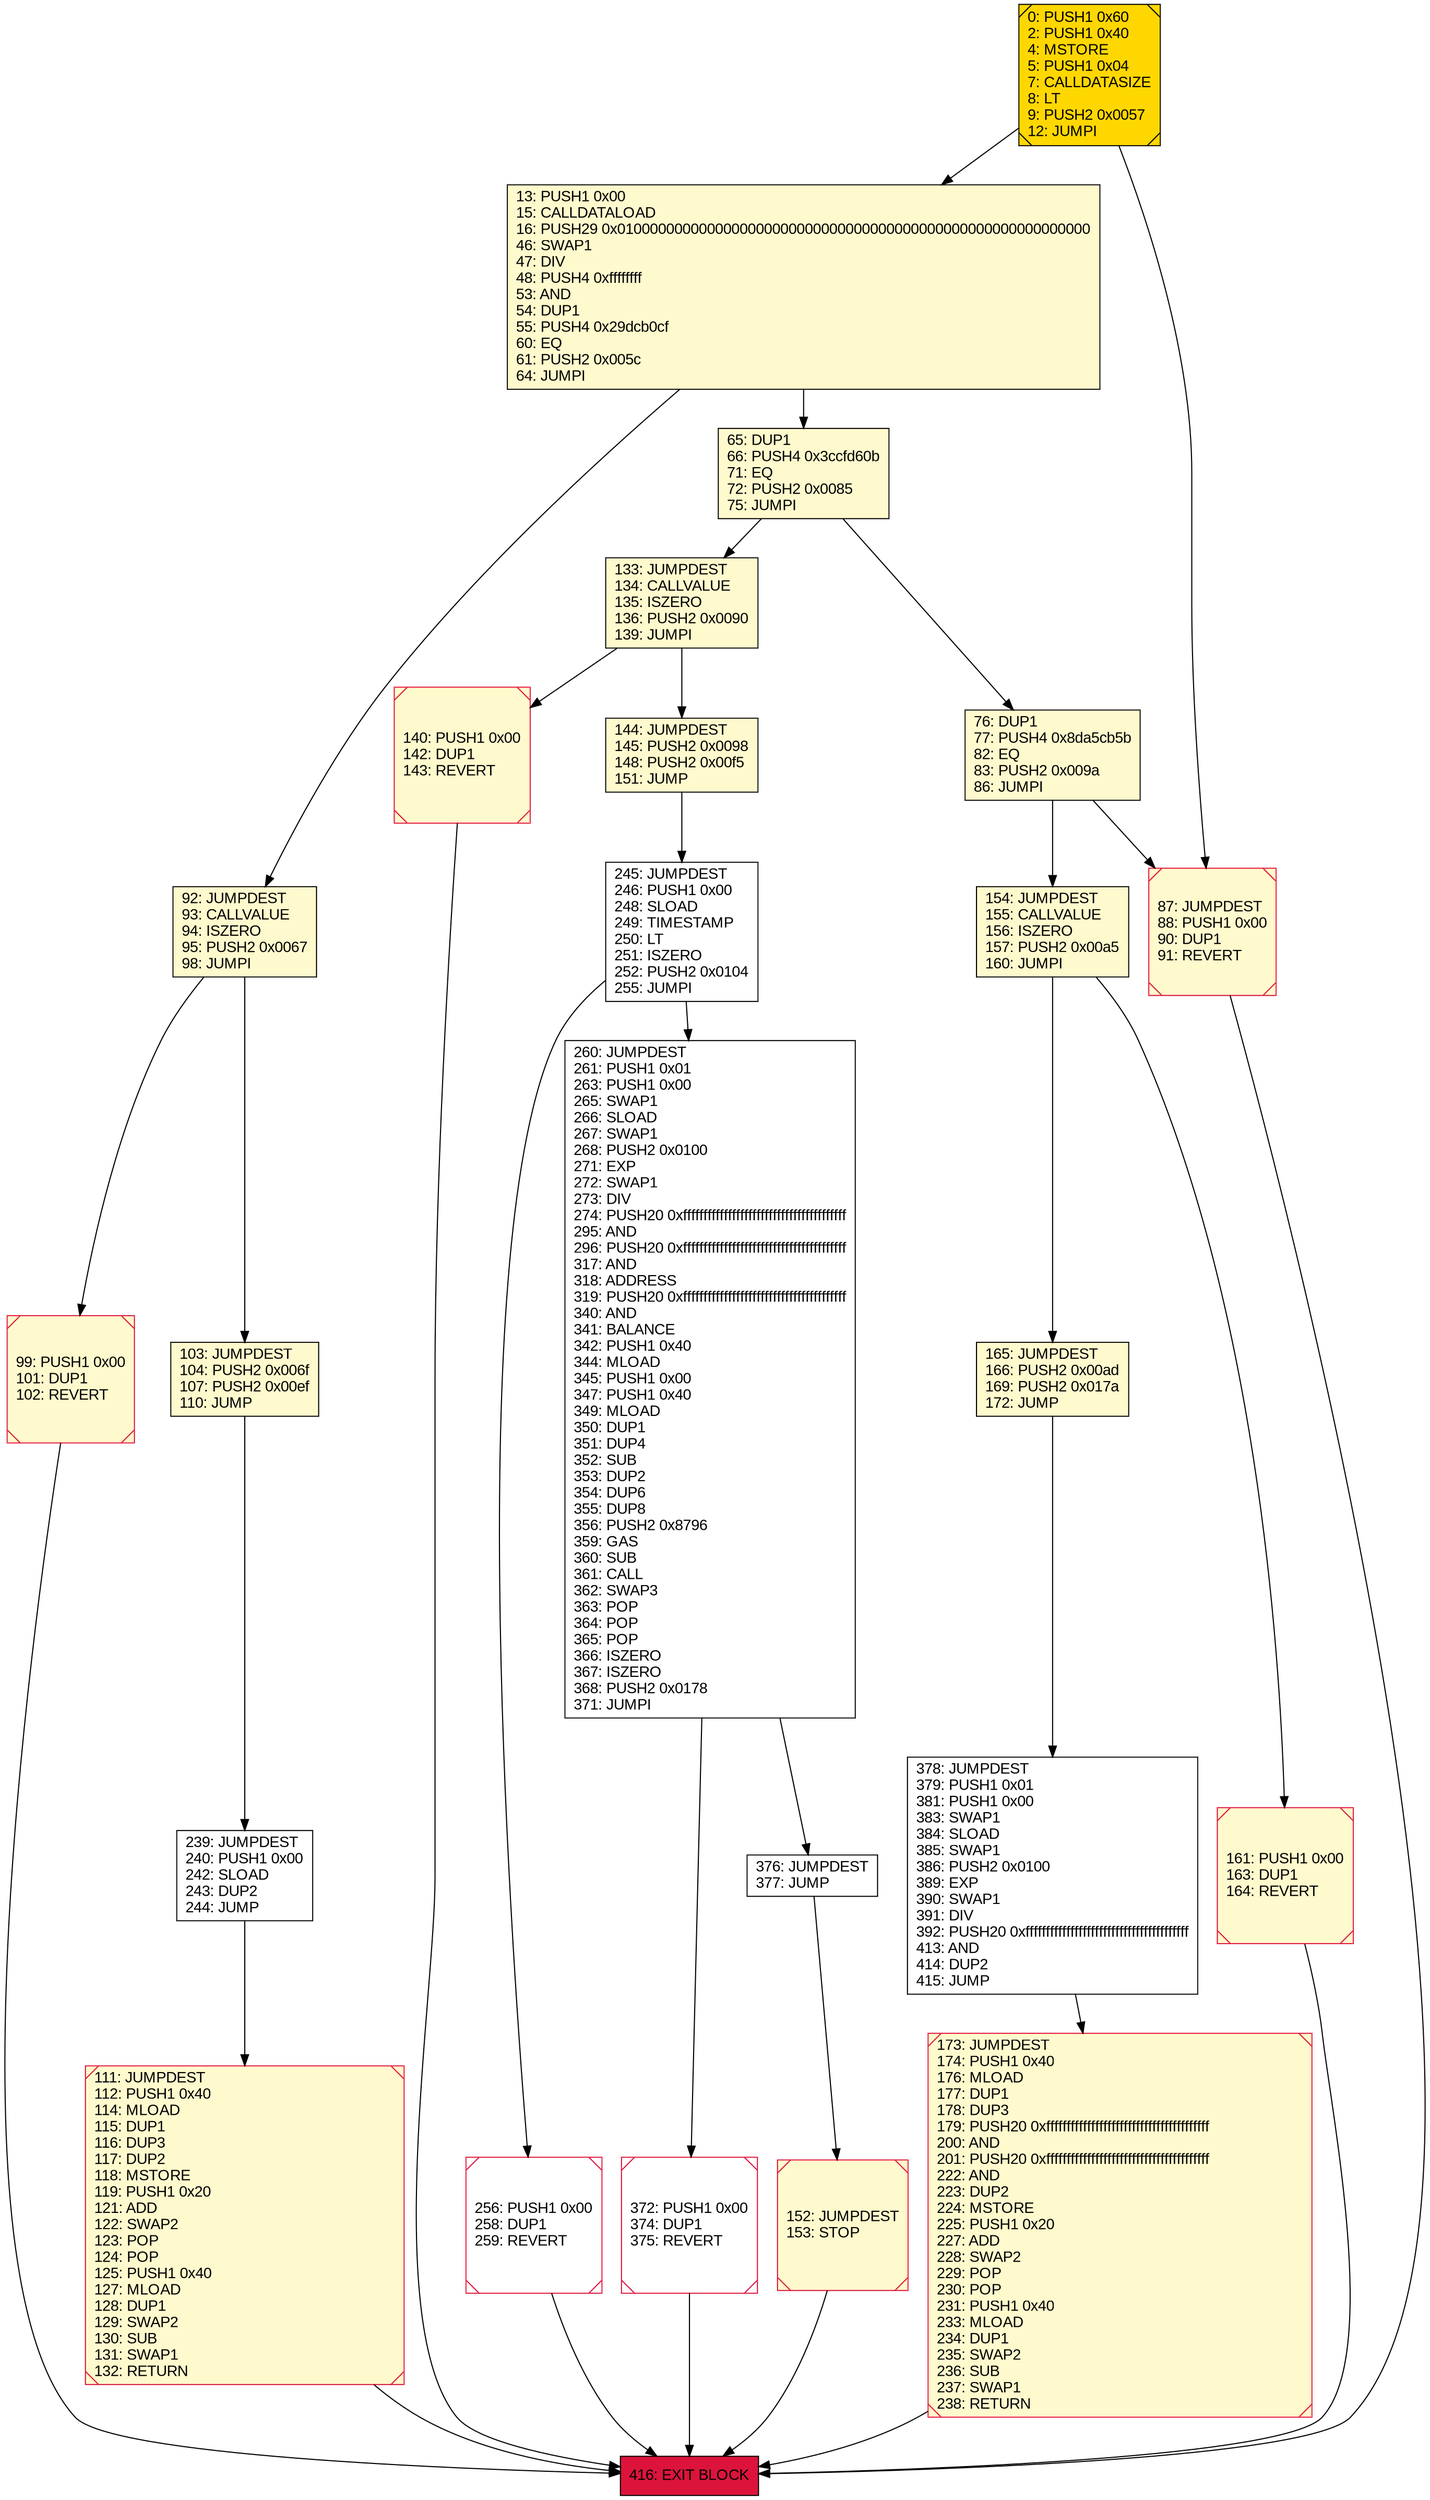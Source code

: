 digraph G {
bgcolor=transparent rankdir=UD;
node [shape=box style=filled color=black fillcolor=white fontname=arial fontcolor=black];
65 [label="65: DUP1\l66: PUSH4 0x3ccfd60b\l71: EQ\l72: PUSH2 0x0085\l75: JUMPI\l" fillcolor=lemonchiffon ];
161 [label="161: PUSH1 0x00\l163: DUP1\l164: REVERT\l" fillcolor=lemonchiffon shape=Msquare color=crimson ];
99 [label="99: PUSH1 0x00\l101: DUP1\l102: REVERT\l" fillcolor=lemonchiffon shape=Msquare color=crimson ];
152 [label="152: JUMPDEST\l153: STOP\l" fillcolor=lemonchiffon shape=Msquare color=crimson ];
376 [label="376: JUMPDEST\l377: JUMP\l" ];
13 [label="13: PUSH1 0x00\l15: CALLDATALOAD\l16: PUSH29 0x0100000000000000000000000000000000000000000000000000000000\l46: SWAP1\l47: DIV\l48: PUSH4 0xffffffff\l53: AND\l54: DUP1\l55: PUSH4 0x29dcb0cf\l60: EQ\l61: PUSH2 0x005c\l64: JUMPI\l" fillcolor=lemonchiffon ];
87 [label="87: JUMPDEST\l88: PUSH1 0x00\l90: DUP1\l91: REVERT\l" fillcolor=lemonchiffon shape=Msquare color=crimson ];
372 [label="372: PUSH1 0x00\l374: DUP1\l375: REVERT\l" shape=Msquare color=crimson ];
154 [label="154: JUMPDEST\l155: CALLVALUE\l156: ISZERO\l157: PUSH2 0x00a5\l160: JUMPI\l" fillcolor=lemonchiffon ];
103 [label="103: JUMPDEST\l104: PUSH2 0x006f\l107: PUSH2 0x00ef\l110: JUMP\l" fillcolor=lemonchiffon ];
111 [label="111: JUMPDEST\l112: PUSH1 0x40\l114: MLOAD\l115: DUP1\l116: DUP3\l117: DUP2\l118: MSTORE\l119: PUSH1 0x20\l121: ADD\l122: SWAP2\l123: POP\l124: POP\l125: PUSH1 0x40\l127: MLOAD\l128: DUP1\l129: SWAP2\l130: SUB\l131: SWAP1\l132: RETURN\l" fillcolor=lemonchiffon shape=Msquare color=crimson ];
144 [label="144: JUMPDEST\l145: PUSH2 0x0098\l148: PUSH2 0x00f5\l151: JUMP\l" fillcolor=lemonchiffon ];
133 [label="133: JUMPDEST\l134: CALLVALUE\l135: ISZERO\l136: PUSH2 0x0090\l139: JUMPI\l" fillcolor=lemonchiffon ];
239 [label="239: JUMPDEST\l240: PUSH1 0x00\l242: SLOAD\l243: DUP2\l244: JUMP\l" ];
416 [label="416: EXIT BLOCK\l" fillcolor=crimson ];
256 [label="256: PUSH1 0x00\l258: DUP1\l259: REVERT\l" shape=Msquare color=crimson ];
165 [label="165: JUMPDEST\l166: PUSH2 0x00ad\l169: PUSH2 0x017a\l172: JUMP\l" fillcolor=lemonchiffon ];
378 [label="378: JUMPDEST\l379: PUSH1 0x01\l381: PUSH1 0x00\l383: SWAP1\l384: SLOAD\l385: SWAP1\l386: PUSH2 0x0100\l389: EXP\l390: SWAP1\l391: DIV\l392: PUSH20 0xffffffffffffffffffffffffffffffffffffffff\l413: AND\l414: DUP2\l415: JUMP\l" ];
76 [label="76: DUP1\l77: PUSH4 0x8da5cb5b\l82: EQ\l83: PUSH2 0x009a\l86: JUMPI\l" fillcolor=lemonchiffon ];
140 [label="140: PUSH1 0x00\l142: DUP1\l143: REVERT\l" fillcolor=lemonchiffon shape=Msquare color=crimson ];
260 [label="260: JUMPDEST\l261: PUSH1 0x01\l263: PUSH1 0x00\l265: SWAP1\l266: SLOAD\l267: SWAP1\l268: PUSH2 0x0100\l271: EXP\l272: SWAP1\l273: DIV\l274: PUSH20 0xffffffffffffffffffffffffffffffffffffffff\l295: AND\l296: PUSH20 0xffffffffffffffffffffffffffffffffffffffff\l317: AND\l318: ADDRESS\l319: PUSH20 0xffffffffffffffffffffffffffffffffffffffff\l340: AND\l341: BALANCE\l342: PUSH1 0x40\l344: MLOAD\l345: PUSH1 0x00\l347: PUSH1 0x40\l349: MLOAD\l350: DUP1\l351: DUP4\l352: SUB\l353: DUP2\l354: DUP6\l355: DUP8\l356: PUSH2 0x8796\l359: GAS\l360: SUB\l361: CALL\l362: SWAP3\l363: POP\l364: POP\l365: POP\l366: ISZERO\l367: ISZERO\l368: PUSH2 0x0178\l371: JUMPI\l" ];
92 [label="92: JUMPDEST\l93: CALLVALUE\l94: ISZERO\l95: PUSH2 0x0067\l98: JUMPI\l" fillcolor=lemonchiffon ];
245 [label="245: JUMPDEST\l246: PUSH1 0x00\l248: SLOAD\l249: TIMESTAMP\l250: LT\l251: ISZERO\l252: PUSH2 0x0104\l255: JUMPI\l" ];
0 [label="0: PUSH1 0x60\l2: PUSH1 0x40\l4: MSTORE\l5: PUSH1 0x04\l7: CALLDATASIZE\l8: LT\l9: PUSH2 0x0057\l12: JUMPI\l" fillcolor=lemonchiffon shape=Msquare fillcolor=gold ];
173 [label="173: JUMPDEST\l174: PUSH1 0x40\l176: MLOAD\l177: DUP1\l178: DUP3\l179: PUSH20 0xffffffffffffffffffffffffffffffffffffffff\l200: AND\l201: PUSH20 0xffffffffffffffffffffffffffffffffffffffff\l222: AND\l223: DUP2\l224: MSTORE\l225: PUSH1 0x20\l227: ADD\l228: SWAP2\l229: POP\l230: POP\l231: PUSH1 0x40\l233: MLOAD\l234: DUP1\l235: SWAP2\l236: SUB\l237: SWAP1\l238: RETURN\l" fillcolor=lemonchiffon shape=Msquare color=crimson ];
256 -> 416;
103 -> 239;
133 -> 144;
239 -> 111;
376 -> 152;
165 -> 378;
140 -> 416;
13 -> 65;
245 -> 256;
154 -> 161;
378 -> 173;
245 -> 260;
65 -> 133;
173 -> 416;
161 -> 416;
0 -> 13;
0 -> 87;
260 -> 376;
13 -> 92;
99 -> 416;
65 -> 76;
92 -> 103;
152 -> 416;
144 -> 245;
87 -> 416;
92 -> 99;
133 -> 140;
154 -> 165;
372 -> 416;
76 -> 154;
260 -> 372;
111 -> 416;
76 -> 87;
}